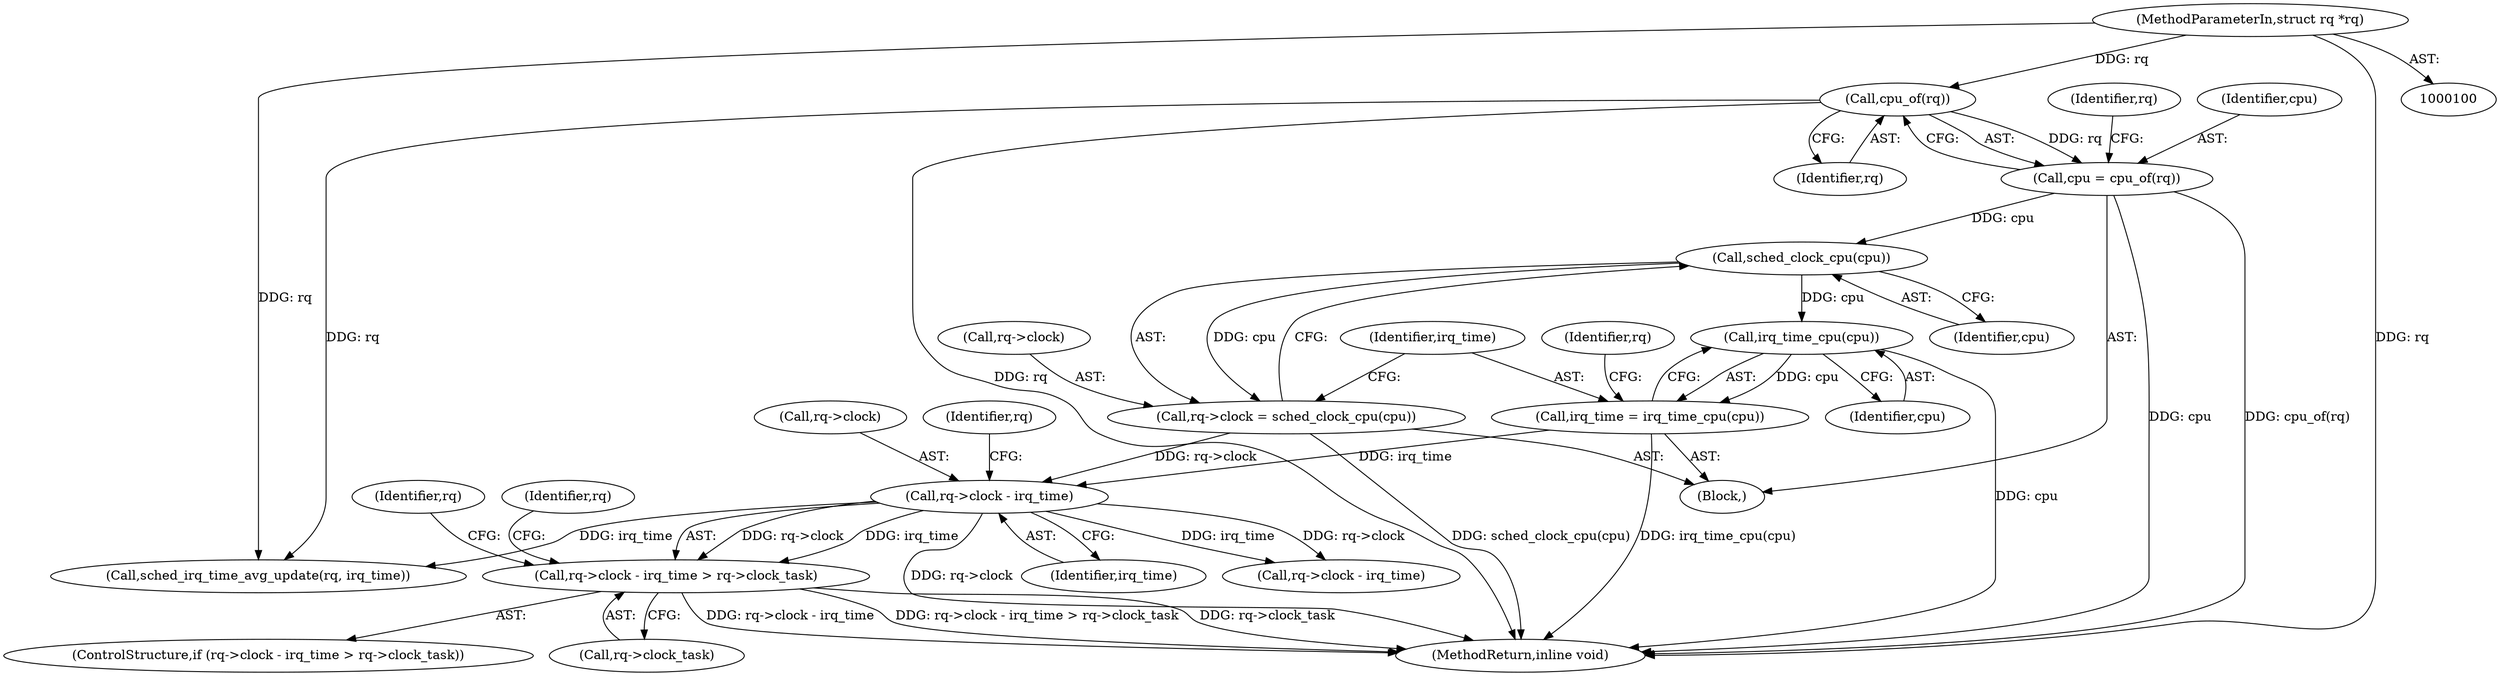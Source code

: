 digraph "0_linux_f26f9aff6aaf67e9a430d16c266f91b13a5bff64_3@pointer" {
"1000125" [label="(Call,rq->clock - irq_time > rq->clock_task)"];
"1000126" [label="(Call,rq->clock - irq_time)"];
"1000114" [label="(Call,rq->clock = sched_clock_cpu(cpu))"];
"1000118" [label="(Call,sched_clock_cpu(cpu))"];
"1000104" [label="(Call,cpu = cpu_of(rq))"];
"1000106" [label="(Call,cpu_of(rq))"];
"1000101" [label="(MethodParameterIn,struct rq *rq)"];
"1000120" [label="(Call,irq_time = irq_time_cpu(cpu))"];
"1000122" [label="(Call,irq_time_cpu(cpu))"];
"1000123" [label="(Identifier,cpu)"];
"1000131" [label="(Call,rq->clock_task)"];
"1000118" [label="(Call,sched_clock_cpu(cpu))"];
"1000127" [label="(Call,rq->clock)"];
"1000143" [label="(Call,sched_irq_time_avg_update(rq, irq_time))"];
"1000128" [label="(Identifier,rq)"];
"1000119" [label="(Identifier,cpu)"];
"1000104" [label="(Call,cpu = cpu_of(rq))"];
"1000136" [label="(Identifier,rq)"];
"1000132" [label="(Identifier,rq)"];
"1000124" [label="(ControlStructure,if (rq->clock - irq_time > rq->clock_task))"];
"1000121" [label="(Identifier,irq_time)"];
"1000126" [label="(Call,rq->clock - irq_time)"];
"1000120" [label="(Call,irq_time = irq_time_cpu(cpu))"];
"1000130" [label="(Identifier,irq_time)"];
"1000122" [label="(Call,irq_time_cpu(cpu))"];
"1000115" [label="(Call,rq->clock)"];
"1000114" [label="(Call,rq->clock = sched_clock_cpu(cpu))"];
"1000125" [label="(Call,rq->clock - irq_time > rq->clock_task)"];
"1000138" [label="(Call,rq->clock - irq_time)"];
"1000101" [label="(MethodParameterIn,struct rq *rq)"];
"1000102" [label="(Block,)"];
"1000105" [label="(Identifier,cpu)"];
"1000107" [label="(Identifier,rq)"];
"1000111" [label="(Identifier,rq)"];
"1000144" [label="(Identifier,rq)"];
"1000106" [label="(Call,cpu_of(rq))"];
"1000146" [label="(MethodReturn,inline void)"];
"1000125" -> "1000124"  [label="AST: "];
"1000125" -> "1000131"  [label="CFG: "];
"1000126" -> "1000125"  [label="AST: "];
"1000131" -> "1000125"  [label="AST: "];
"1000136" -> "1000125"  [label="CFG: "];
"1000144" -> "1000125"  [label="CFG: "];
"1000125" -> "1000146"  [label="DDG: rq->clock - irq_time"];
"1000125" -> "1000146"  [label="DDG: rq->clock - irq_time > rq->clock_task"];
"1000125" -> "1000146"  [label="DDG: rq->clock_task"];
"1000126" -> "1000125"  [label="DDG: rq->clock"];
"1000126" -> "1000125"  [label="DDG: irq_time"];
"1000126" -> "1000130"  [label="CFG: "];
"1000127" -> "1000126"  [label="AST: "];
"1000130" -> "1000126"  [label="AST: "];
"1000132" -> "1000126"  [label="CFG: "];
"1000126" -> "1000146"  [label="DDG: rq->clock"];
"1000114" -> "1000126"  [label="DDG: rq->clock"];
"1000120" -> "1000126"  [label="DDG: irq_time"];
"1000126" -> "1000138"  [label="DDG: rq->clock"];
"1000126" -> "1000138"  [label="DDG: irq_time"];
"1000126" -> "1000143"  [label="DDG: irq_time"];
"1000114" -> "1000102"  [label="AST: "];
"1000114" -> "1000118"  [label="CFG: "];
"1000115" -> "1000114"  [label="AST: "];
"1000118" -> "1000114"  [label="AST: "];
"1000121" -> "1000114"  [label="CFG: "];
"1000114" -> "1000146"  [label="DDG: sched_clock_cpu(cpu)"];
"1000118" -> "1000114"  [label="DDG: cpu"];
"1000118" -> "1000119"  [label="CFG: "];
"1000119" -> "1000118"  [label="AST: "];
"1000104" -> "1000118"  [label="DDG: cpu"];
"1000118" -> "1000122"  [label="DDG: cpu"];
"1000104" -> "1000102"  [label="AST: "];
"1000104" -> "1000106"  [label="CFG: "];
"1000105" -> "1000104"  [label="AST: "];
"1000106" -> "1000104"  [label="AST: "];
"1000111" -> "1000104"  [label="CFG: "];
"1000104" -> "1000146"  [label="DDG: cpu"];
"1000104" -> "1000146"  [label="DDG: cpu_of(rq)"];
"1000106" -> "1000104"  [label="DDG: rq"];
"1000106" -> "1000107"  [label="CFG: "];
"1000107" -> "1000106"  [label="AST: "];
"1000106" -> "1000146"  [label="DDG: rq"];
"1000101" -> "1000106"  [label="DDG: rq"];
"1000106" -> "1000143"  [label="DDG: rq"];
"1000101" -> "1000100"  [label="AST: "];
"1000101" -> "1000146"  [label="DDG: rq"];
"1000101" -> "1000143"  [label="DDG: rq"];
"1000120" -> "1000102"  [label="AST: "];
"1000120" -> "1000122"  [label="CFG: "];
"1000121" -> "1000120"  [label="AST: "];
"1000122" -> "1000120"  [label="AST: "];
"1000128" -> "1000120"  [label="CFG: "];
"1000120" -> "1000146"  [label="DDG: irq_time_cpu(cpu)"];
"1000122" -> "1000120"  [label="DDG: cpu"];
"1000122" -> "1000123"  [label="CFG: "];
"1000123" -> "1000122"  [label="AST: "];
"1000122" -> "1000146"  [label="DDG: cpu"];
}
